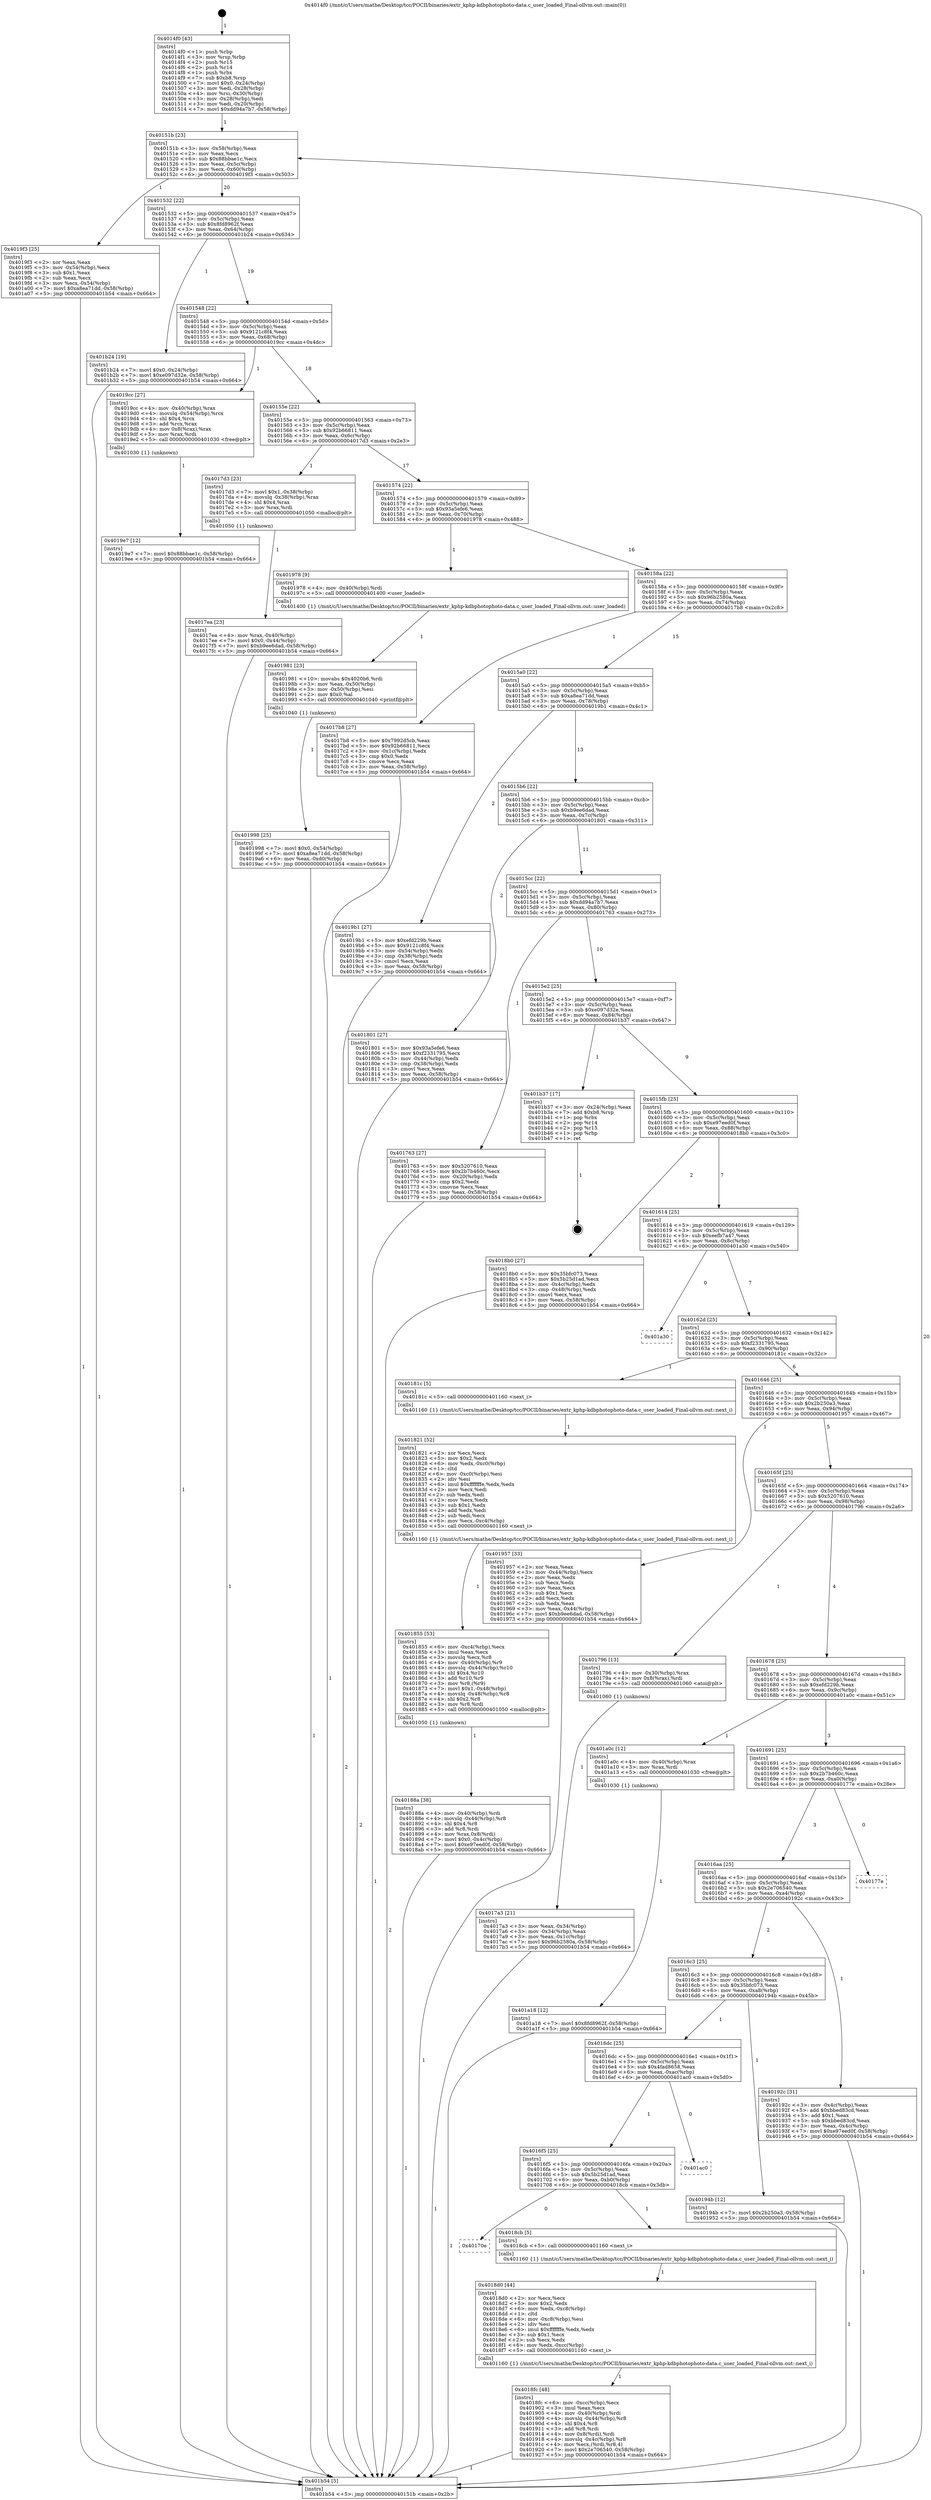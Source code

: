 digraph "0x4014f0" {
  label = "0x4014f0 (/mnt/c/Users/mathe/Desktop/tcc/POCII/binaries/extr_kphp-kdbphotophoto-data.c_user_loaded_Final-ollvm.out::main(0))"
  labelloc = "t"
  node[shape=record]

  Entry [label="",width=0.3,height=0.3,shape=circle,fillcolor=black,style=filled]
  "0x40151b" [label="{
     0x40151b [23]\l
     | [instrs]\l
     &nbsp;&nbsp;0x40151b \<+3\>: mov -0x58(%rbp),%eax\l
     &nbsp;&nbsp;0x40151e \<+2\>: mov %eax,%ecx\l
     &nbsp;&nbsp;0x401520 \<+6\>: sub $0x88bbae1c,%ecx\l
     &nbsp;&nbsp;0x401526 \<+3\>: mov %eax,-0x5c(%rbp)\l
     &nbsp;&nbsp;0x401529 \<+3\>: mov %ecx,-0x60(%rbp)\l
     &nbsp;&nbsp;0x40152c \<+6\>: je 00000000004019f3 \<main+0x503\>\l
  }"]
  "0x4019f3" [label="{
     0x4019f3 [25]\l
     | [instrs]\l
     &nbsp;&nbsp;0x4019f3 \<+2\>: xor %eax,%eax\l
     &nbsp;&nbsp;0x4019f5 \<+3\>: mov -0x54(%rbp),%ecx\l
     &nbsp;&nbsp;0x4019f8 \<+3\>: sub $0x1,%eax\l
     &nbsp;&nbsp;0x4019fb \<+2\>: sub %eax,%ecx\l
     &nbsp;&nbsp;0x4019fd \<+3\>: mov %ecx,-0x54(%rbp)\l
     &nbsp;&nbsp;0x401a00 \<+7\>: movl $0xa8ea71dd,-0x58(%rbp)\l
     &nbsp;&nbsp;0x401a07 \<+5\>: jmp 0000000000401b54 \<main+0x664\>\l
  }"]
  "0x401532" [label="{
     0x401532 [22]\l
     | [instrs]\l
     &nbsp;&nbsp;0x401532 \<+5\>: jmp 0000000000401537 \<main+0x47\>\l
     &nbsp;&nbsp;0x401537 \<+3\>: mov -0x5c(%rbp),%eax\l
     &nbsp;&nbsp;0x40153a \<+5\>: sub $0x8fd8962f,%eax\l
     &nbsp;&nbsp;0x40153f \<+3\>: mov %eax,-0x64(%rbp)\l
     &nbsp;&nbsp;0x401542 \<+6\>: je 0000000000401b24 \<main+0x634\>\l
  }"]
  Exit [label="",width=0.3,height=0.3,shape=circle,fillcolor=black,style=filled,peripheries=2]
  "0x401b24" [label="{
     0x401b24 [19]\l
     | [instrs]\l
     &nbsp;&nbsp;0x401b24 \<+7\>: movl $0x0,-0x24(%rbp)\l
     &nbsp;&nbsp;0x401b2b \<+7\>: movl $0xe097d32e,-0x58(%rbp)\l
     &nbsp;&nbsp;0x401b32 \<+5\>: jmp 0000000000401b54 \<main+0x664\>\l
  }"]
  "0x401548" [label="{
     0x401548 [22]\l
     | [instrs]\l
     &nbsp;&nbsp;0x401548 \<+5\>: jmp 000000000040154d \<main+0x5d\>\l
     &nbsp;&nbsp;0x40154d \<+3\>: mov -0x5c(%rbp),%eax\l
     &nbsp;&nbsp;0x401550 \<+5\>: sub $0x9121c8f4,%eax\l
     &nbsp;&nbsp;0x401555 \<+3\>: mov %eax,-0x68(%rbp)\l
     &nbsp;&nbsp;0x401558 \<+6\>: je 00000000004019cc \<main+0x4dc\>\l
  }"]
  "0x401a18" [label="{
     0x401a18 [12]\l
     | [instrs]\l
     &nbsp;&nbsp;0x401a18 \<+7\>: movl $0x8fd8962f,-0x58(%rbp)\l
     &nbsp;&nbsp;0x401a1f \<+5\>: jmp 0000000000401b54 \<main+0x664\>\l
  }"]
  "0x4019cc" [label="{
     0x4019cc [27]\l
     | [instrs]\l
     &nbsp;&nbsp;0x4019cc \<+4\>: mov -0x40(%rbp),%rax\l
     &nbsp;&nbsp;0x4019d0 \<+4\>: movslq -0x54(%rbp),%rcx\l
     &nbsp;&nbsp;0x4019d4 \<+4\>: shl $0x4,%rcx\l
     &nbsp;&nbsp;0x4019d8 \<+3\>: add %rcx,%rax\l
     &nbsp;&nbsp;0x4019db \<+4\>: mov 0x8(%rax),%rax\l
     &nbsp;&nbsp;0x4019df \<+3\>: mov %rax,%rdi\l
     &nbsp;&nbsp;0x4019e2 \<+5\>: call 0000000000401030 \<free@plt\>\l
     | [calls]\l
     &nbsp;&nbsp;0x401030 \{1\} (unknown)\l
  }"]
  "0x40155e" [label="{
     0x40155e [22]\l
     | [instrs]\l
     &nbsp;&nbsp;0x40155e \<+5\>: jmp 0000000000401563 \<main+0x73\>\l
     &nbsp;&nbsp;0x401563 \<+3\>: mov -0x5c(%rbp),%eax\l
     &nbsp;&nbsp;0x401566 \<+5\>: sub $0x92b66811,%eax\l
     &nbsp;&nbsp;0x40156b \<+3\>: mov %eax,-0x6c(%rbp)\l
     &nbsp;&nbsp;0x40156e \<+6\>: je 00000000004017d3 \<main+0x2e3\>\l
  }"]
  "0x4019e7" [label="{
     0x4019e7 [12]\l
     | [instrs]\l
     &nbsp;&nbsp;0x4019e7 \<+7\>: movl $0x88bbae1c,-0x58(%rbp)\l
     &nbsp;&nbsp;0x4019ee \<+5\>: jmp 0000000000401b54 \<main+0x664\>\l
  }"]
  "0x4017d3" [label="{
     0x4017d3 [23]\l
     | [instrs]\l
     &nbsp;&nbsp;0x4017d3 \<+7\>: movl $0x1,-0x38(%rbp)\l
     &nbsp;&nbsp;0x4017da \<+4\>: movslq -0x38(%rbp),%rax\l
     &nbsp;&nbsp;0x4017de \<+4\>: shl $0x4,%rax\l
     &nbsp;&nbsp;0x4017e2 \<+3\>: mov %rax,%rdi\l
     &nbsp;&nbsp;0x4017e5 \<+5\>: call 0000000000401050 \<malloc@plt\>\l
     | [calls]\l
     &nbsp;&nbsp;0x401050 \{1\} (unknown)\l
  }"]
  "0x401574" [label="{
     0x401574 [22]\l
     | [instrs]\l
     &nbsp;&nbsp;0x401574 \<+5\>: jmp 0000000000401579 \<main+0x89\>\l
     &nbsp;&nbsp;0x401579 \<+3\>: mov -0x5c(%rbp),%eax\l
     &nbsp;&nbsp;0x40157c \<+5\>: sub $0x93a5efe6,%eax\l
     &nbsp;&nbsp;0x401581 \<+3\>: mov %eax,-0x70(%rbp)\l
     &nbsp;&nbsp;0x401584 \<+6\>: je 0000000000401978 \<main+0x488\>\l
  }"]
  "0x401998" [label="{
     0x401998 [25]\l
     | [instrs]\l
     &nbsp;&nbsp;0x401998 \<+7\>: movl $0x0,-0x54(%rbp)\l
     &nbsp;&nbsp;0x40199f \<+7\>: movl $0xa8ea71dd,-0x58(%rbp)\l
     &nbsp;&nbsp;0x4019a6 \<+6\>: mov %eax,-0xd0(%rbp)\l
     &nbsp;&nbsp;0x4019ac \<+5\>: jmp 0000000000401b54 \<main+0x664\>\l
  }"]
  "0x401978" [label="{
     0x401978 [9]\l
     | [instrs]\l
     &nbsp;&nbsp;0x401978 \<+4\>: mov -0x40(%rbp),%rdi\l
     &nbsp;&nbsp;0x40197c \<+5\>: call 0000000000401400 \<user_loaded\>\l
     | [calls]\l
     &nbsp;&nbsp;0x401400 \{1\} (/mnt/c/Users/mathe/Desktop/tcc/POCII/binaries/extr_kphp-kdbphotophoto-data.c_user_loaded_Final-ollvm.out::user_loaded)\l
  }"]
  "0x40158a" [label="{
     0x40158a [22]\l
     | [instrs]\l
     &nbsp;&nbsp;0x40158a \<+5\>: jmp 000000000040158f \<main+0x9f\>\l
     &nbsp;&nbsp;0x40158f \<+3\>: mov -0x5c(%rbp),%eax\l
     &nbsp;&nbsp;0x401592 \<+5\>: sub $0x96b2580a,%eax\l
     &nbsp;&nbsp;0x401597 \<+3\>: mov %eax,-0x74(%rbp)\l
     &nbsp;&nbsp;0x40159a \<+6\>: je 00000000004017b8 \<main+0x2c8\>\l
  }"]
  "0x401981" [label="{
     0x401981 [23]\l
     | [instrs]\l
     &nbsp;&nbsp;0x401981 \<+10\>: movabs $0x4020b6,%rdi\l
     &nbsp;&nbsp;0x40198b \<+3\>: mov %eax,-0x50(%rbp)\l
     &nbsp;&nbsp;0x40198e \<+3\>: mov -0x50(%rbp),%esi\l
     &nbsp;&nbsp;0x401991 \<+2\>: mov $0x0,%al\l
     &nbsp;&nbsp;0x401993 \<+5\>: call 0000000000401040 \<printf@plt\>\l
     | [calls]\l
     &nbsp;&nbsp;0x401040 \{1\} (unknown)\l
  }"]
  "0x4017b8" [label="{
     0x4017b8 [27]\l
     | [instrs]\l
     &nbsp;&nbsp;0x4017b8 \<+5\>: mov $0x7992d5cb,%eax\l
     &nbsp;&nbsp;0x4017bd \<+5\>: mov $0x92b66811,%ecx\l
     &nbsp;&nbsp;0x4017c2 \<+3\>: mov -0x1c(%rbp),%edx\l
     &nbsp;&nbsp;0x4017c5 \<+3\>: cmp $0x0,%edx\l
     &nbsp;&nbsp;0x4017c8 \<+3\>: cmove %ecx,%eax\l
     &nbsp;&nbsp;0x4017cb \<+3\>: mov %eax,-0x58(%rbp)\l
     &nbsp;&nbsp;0x4017ce \<+5\>: jmp 0000000000401b54 \<main+0x664\>\l
  }"]
  "0x4015a0" [label="{
     0x4015a0 [22]\l
     | [instrs]\l
     &nbsp;&nbsp;0x4015a0 \<+5\>: jmp 00000000004015a5 \<main+0xb5\>\l
     &nbsp;&nbsp;0x4015a5 \<+3\>: mov -0x5c(%rbp),%eax\l
     &nbsp;&nbsp;0x4015a8 \<+5\>: sub $0xa8ea71dd,%eax\l
     &nbsp;&nbsp;0x4015ad \<+3\>: mov %eax,-0x78(%rbp)\l
     &nbsp;&nbsp;0x4015b0 \<+6\>: je 00000000004019b1 \<main+0x4c1\>\l
  }"]
  "0x4018fc" [label="{
     0x4018fc [48]\l
     | [instrs]\l
     &nbsp;&nbsp;0x4018fc \<+6\>: mov -0xcc(%rbp),%ecx\l
     &nbsp;&nbsp;0x401902 \<+3\>: imul %eax,%ecx\l
     &nbsp;&nbsp;0x401905 \<+4\>: mov -0x40(%rbp),%rdi\l
     &nbsp;&nbsp;0x401909 \<+4\>: movslq -0x44(%rbp),%r8\l
     &nbsp;&nbsp;0x40190d \<+4\>: shl $0x4,%r8\l
     &nbsp;&nbsp;0x401911 \<+3\>: add %r8,%rdi\l
     &nbsp;&nbsp;0x401914 \<+4\>: mov 0x8(%rdi),%rdi\l
     &nbsp;&nbsp;0x401918 \<+4\>: movslq -0x4c(%rbp),%r8\l
     &nbsp;&nbsp;0x40191c \<+4\>: mov %ecx,(%rdi,%r8,4)\l
     &nbsp;&nbsp;0x401920 \<+7\>: movl $0x2e706540,-0x58(%rbp)\l
     &nbsp;&nbsp;0x401927 \<+5\>: jmp 0000000000401b54 \<main+0x664\>\l
  }"]
  "0x4019b1" [label="{
     0x4019b1 [27]\l
     | [instrs]\l
     &nbsp;&nbsp;0x4019b1 \<+5\>: mov $0xefd229b,%eax\l
     &nbsp;&nbsp;0x4019b6 \<+5\>: mov $0x9121c8f4,%ecx\l
     &nbsp;&nbsp;0x4019bb \<+3\>: mov -0x54(%rbp),%edx\l
     &nbsp;&nbsp;0x4019be \<+3\>: cmp -0x38(%rbp),%edx\l
     &nbsp;&nbsp;0x4019c1 \<+3\>: cmovl %ecx,%eax\l
     &nbsp;&nbsp;0x4019c4 \<+3\>: mov %eax,-0x58(%rbp)\l
     &nbsp;&nbsp;0x4019c7 \<+5\>: jmp 0000000000401b54 \<main+0x664\>\l
  }"]
  "0x4015b6" [label="{
     0x4015b6 [22]\l
     | [instrs]\l
     &nbsp;&nbsp;0x4015b6 \<+5\>: jmp 00000000004015bb \<main+0xcb\>\l
     &nbsp;&nbsp;0x4015bb \<+3\>: mov -0x5c(%rbp),%eax\l
     &nbsp;&nbsp;0x4015be \<+5\>: sub $0xb9ee6dad,%eax\l
     &nbsp;&nbsp;0x4015c3 \<+3\>: mov %eax,-0x7c(%rbp)\l
     &nbsp;&nbsp;0x4015c6 \<+6\>: je 0000000000401801 \<main+0x311\>\l
  }"]
  "0x4018d0" [label="{
     0x4018d0 [44]\l
     | [instrs]\l
     &nbsp;&nbsp;0x4018d0 \<+2\>: xor %ecx,%ecx\l
     &nbsp;&nbsp;0x4018d2 \<+5\>: mov $0x2,%edx\l
     &nbsp;&nbsp;0x4018d7 \<+6\>: mov %edx,-0xc8(%rbp)\l
     &nbsp;&nbsp;0x4018dd \<+1\>: cltd\l
     &nbsp;&nbsp;0x4018de \<+6\>: mov -0xc8(%rbp),%esi\l
     &nbsp;&nbsp;0x4018e4 \<+2\>: idiv %esi\l
     &nbsp;&nbsp;0x4018e6 \<+6\>: imul $0xfffffffe,%edx,%edx\l
     &nbsp;&nbsp;0x4018ec \<+3\>: sub $0x1,%ecx\l
     &nbsp;&nbsp;0x4018ef \<+2\>: sub %ecx,%edx\l
     &nbsp;&nbsp;0x4018f1 \<+6\>: mov %edx,-0xcc(%rbp)\l
     &nbsp;&nbsp;0x4018f7 \<+5\>: call 0000000000401160 \<next_i\>\l
     | [calls]\l
     &nbsp;&nbsp;0x401160 \{1\} (/mnt/c/Users/mathe/Desktop/tcc/POCII/binaries/extr_kphp-kdbphotophoto-data.c_user_loaded_Final-ollvm.out::next_i)\l
  }"]
  "0x401801" [label="{
     0x401801 [27]\l
     | [instrs]\l
     &nbsp;&nbsp;0x401801 \<+5\>: mov $0x93a5efe6,%eax\l
     &nbsp;&nbsp;0x401806 \<+5\>: mov $0xf2331795,%ecx\l
     &nbsp;&nbsp;0x40180b \<+3\>: mov -0x44(%rbp),%edx\l
     &nbsp;&nbsp;0x40180e \<+3\>: cmp -0x38(%rbp),%edx\l
     &nbsp;&nbsp;0x401811 \<+3\>: cmovl %ecx,%eax\l
     &nbsp;&nbsp;0x401814 \<+3\>: mov %eax,-0x58(%rbp)\l
     &nbsp;&nbsp;0x401817 \<+5\>: jmp 0000000000401b54 \<main+0x664\>\l
  }"]
  "0x4015cc" [label="{
     0x4015cc [22]\l
     | [instrs]\l
     &nbsp;&nbsp;0x4015cc \<+5\>: jmp 00000000004015d1 \<main+0xe1\>\l
     &nbsp;&nbsp;0x4015d1 \<+3\>: mov -0x5c(%rbp),%eax\l
     &nbsp;&nbsp;0x4015d4 \<+5\>: sub $0xdd94a7b7,%eax\l
     &nbsp;&nbsp;0x4015d9 \<+3\>: mov %eax,-0x80(%rbp)\l
     &nbsp;&nbsp;0x4015dc \<+6\>: je 0000000000401763 \<main+0x273\>\l
  }"]
  "0x40170e" [label="{
     0x40170e\l
  }", style=dashed]
  "0x401763" [label="{
     0x401763 [27]\l
     | [instrs]\l
     &nbsp;&nbsp;0x401763 \<+5\>: mov $0x5207610,%eax\l
     &nbsp;&nbsp;0x401768 \<+5\>: mov $0x2b7b460c,%ecx\l
     &nbsp;&nbsp;0x40176d \<+3\>: mov -0x20(%rbp),%edx\l
     &nbsp;&nbsp;0x401770 \<+3\>: cmp $0x2,%edx\l
     &nbsp;&nbsp;0x401773 \<+3\>: cmovne %ecx,%eax\l
     &nbsp;&nbsp;0x401776 \<+3\>: mov %eax,-0x58(%rbp)\l
     &nbsp;&nbsp;0x401779 \<+5\>: jmp 0000000000401b54 \<main+0x664\>\l
  }"]
  "0x4015e2" [label="{
     0x4015e2 [25]\l
     | [instrs]\l
     &nbsp;&nbsp;0x4015e2 \<+5\>: jmp 00000000004015e7 \<main+0xf7\>\l
     &nbsp;&nbsp;0x4015e7 \<+3\>: mov -0x5c(%rbp),%eax\l
     &nbsp;&nbsp;0x4015ea \<+5\>: sub $0xe097d32e,%eax\l
     &nbsp;&nbsp;0x4015ef \<+6\>: mov %eax,-0x84(%rbp)\l
     &nbsp;&nbsp;0x4015f5 \<+6\>: je 0000000000401b37 \<main+0x647\>\l
  }"]
  "0x401b54" [label="{
     0x401b54 [5]\l
     | [instrs]\l
     &nbsp;&nbsp;0x401b54 \<+5\>: jmp 000000000040151b \<main+0x2b\>\l
  }"]
  "0x4014f0" [label="{
     0x4014f0 [43]\l
     | [instrs]\l
     &nbsp;&nbsp;0x4014f0 \<+1\>: push %rbp\l
     &nbsp;&nbsp;0x4014f1 \<+3\>: mov %rsp,%rbp\l
     &nbsp;&nbsp;0x4014f4 \<+2\>: push %r15\l
     &nbsp;&nbsp;0x4014f6 \<+2\>: push %r14\l
     &nbsp;&nbsp;0x4014f8 \<+1\>: push %rbx\l
     &nbsp;&nbsp;0x4014f9 \<+7\>: sub $0xb8,%rsp\l
     &nbsp;&nbsp;0x401500 \<+7\>: movl $0x0,-0x24(%rbp)\l
     &nbsp;&nbsp;0x401507 \<+3\>: mov %edi,-0x28(%rbp)\l
     &nbsp;&nbsp;0x40150a \<+4\>: mov %rsi,-0x30(%rbp)\l
     &nbsp;&nbsp;0x40150e \<+3\>: mov -0x28(%rbp),%edi\l
     &nbsp;&nbsp;0x401511 \<+3\>: mov %edi,-0x20(%rbp)\l
     &nbsp;&nbsp;0x401514 \<+7\>: movl $0xdd94a7b7,-0x58(%rbp)\l
  }"]
  "0x4018cb" [label="{
     0x4018cb [5]\l
     | [instrs]\l
     &nbsp;&nbsp;0x4018cb \<+5\>: call 0000000000401160 \<next_i\>\l
     | [calls]\l
     &nbsp;&nbsp;0x401160 \{1\} (/mnt/c/Users/mathe/Desktop/tcc/POCII/binaries/extr_kphp-kdbphotophoto-data.c_user_loaded_Final-ollvm.out::next_i)\l
  }"]
  "0x401b37" [label="{
     0x401b37 [17]\l
     | [instrs]\l
     &nbsp;&nbsp;0x401b37 \<+3\>: mov -0x24(%rbp),%eax\l
     &nbsp;&nbsp;0x401b3a \<+7\>: add $0xb8,%rsp\l
     &nbsp;&nbsp;0x401b41 \<+1\>: pop %rbx\l
     &nbsp;&nbsp;0x401b42 \<+2\>: pop %r14\l
     &nbsp;&nbsp;0x401b44 \<+2\>: pop %r15\l
     &nbsp;&nbsp;0x401b46 \<+1\>: pop %rbp\l
     &nbsp;&nbsp;0x401b47 \<+1\>: ret\l
  }"]
  "0x4015fb" [label="{
     0x4015fb [25]\l
     | [instrs]\l
     &nbsp;&nbsp;0x4015fb \<+5\>: jmp 0000000000401600 \<main+0x110\>\l
     &nbsp;&nbsp;0x401600 \<+3\>: mov -0x5c(%rbp),%eax\l
     &nbsp;&nbsp;0x401603 \<+5\>: sub $0xe97eed0f,%eax\l
     &nbsp;&nbsp;0x401608 \<+6\>: mov %eax,-0x88(%rbp)\l
     &nbsp;&nbsp;0x40160e \<+6\>: je 00000000004018b0 \<main+0x3c0\>\l
  }"]
  "0x4016f5" [label="{
     0x4016f5 [25]\l
     | [instrs]\l
     &nbsp;&nbsp;0x4016f5 \<+5\>: jmp 00000000004016fa \<main+0x20a\>\l
     &nbsp;&nbsp;0x4016fa \<+3\>: mov -0x5c(%rbp),%eax\l
     &nbsp;&nbsp;0x4016fd \<+5\>: sub $0x5b25d1ad,%eax\l
     &nbsp;&nbsp;0x401702 \<+6\>: mov %eax,-0xb0(%rbp)\l
     &nbsp;&nbsp;0x401708 \<+6\>: je 00000000004018cb \<main+0x3db\>\l
  }"]
  "0x4018b0" [label="{
     0x4018b0 [27]\l
     | [instrs]\l
     &nbsp;&nbsp;0x4018b0 \<+5\>: mov $0x35bfc073,%eax\l
     &nbsp;&nbsp;0x4018b5 \<+5\>: mov $0x5b25d1ad,%ecx\l
     &nbsp;&nbsp;0x4018ba \<+3\>: mov -0x4c(%rbp),%edx\l
     &nbsp;&nbsp;0x4018bd \<+3\>: cmp -0x48(%rbp),%edx\l
     &nbsp;&nbsp;0x4018c0 \<+3\>: cmovl %ecx,%eax\l
     &nbsp;&nbsp;0x4018c3 \<+3\>: mov %eax,-0x58(%rbp)\l
     &nbsp;&nbsp;0x4018c6 \<+5\>: jmp 0000000000401b54 \<main+0x664\>\l
  }"]
  "0x401614" [label="{
     0x401614 [25]\l
     | [instrs]\l
     &nbsp;&nbsp;0x401614 \<+5\>: jmp 0000000000401619 \<main+0x129\>\l
     &nbsp;&nbsp;0x401619 \<+3\>: mov -0x5c(%rbp),%eax\l
     &nbsp;&nbsp;0x40161c \<+5\>: sub $0xeefb7a47,%eax\l
     &nbsp;&nbsp;0x401621 \<+6\>: mov %eax,-0x8c(%rbp)\l
     &nbsp;&nbsp;0x401627 \<+6\>: je 0000000000401a30 \<main+0x540\>\l
  }"]
  "0x401ac0" [label="{
     0x401ac0\l
  }", style=dashed]
  "0x401a30" [label="{
     0x401a30\l
  }", style=dashed]
  "0x40162d" [label="{
     0x40162d [25]\l
     | [instrs]\l
     &nbsp;&nbsp;0x40162d \<+5\>: jmp 0000000000401632 \<main+0x142\>\l
     &nbsp;&nbsp;0x401632 \<+3\>: mov -0x5c(%rbp),%eax\l
     &nbsp;&nbsp;0x401635 \<+5\>: sub $0xf2331795,%eax\l
     &nbsp;&nbsp;0x40163a \<+6\>: mov %eax,-0x90(%rbp)\l
     &nbsp;&nbsp;0x401640 \<+6\>: je 000000000040181c \<main+0x32c\>\l
  }"]
  "0x4016dc" [label="{
     0x4016dc [25]\l
     | [instrs]\l
     &nbsp;&nbsp;0x4016dc \<+5\>: jmp 00000000004016e1 \<main+0x1f1\>\l
     &nbsp;&nbsp;0x4016e1 \<+3\>: mov -0x5c(%rbp),%eax\l
     &nbsp;&nbsp;0x4016e4 \<+5\>: sub $0x4fad8658,%eax\l
     &nbsp;&nbsp;0x4016e9 \<+6\>: mov %eax,-0xac(%rbp)\l
     &nbsp;&nbsp;0x4016ef \<+6\>: je 0000000000401ac0 \<main+0x5d0\>\l
  }"]
  "0x40181c" [label="{
     0x40181c [5]\l
     | [instrs]\l
     &nbsp;&nbsp;0x40181c \<+5\>: call 0000000000401160 \<next_i\>\l
     | [calls]\l
     &nbsp;&nbsp;0x401160 \{1\} (/mnt/c/Users/mathe/Desktop/tcc/POCII/binaries/extr_kphp-kdbphotophoto-data.c_user_loaded_Final-ollvm.out::next_i)\l
  }"]
  "0x401646" [label="{
     0x401646 [25]\l
     | [instrs]\l
     &nbsp;&nbsp;0x401646 \<+5\>: jmp 000000000040164b \<main+0x15b\>\l
     &nbsp;&nbsp;0x40164b \<+3\>: mov -0x5c(%rbp),%eax\l
     &nbsp;&nbsp;0x40164e \<+5\>: sub $0x2b250a3,%eax\l
     &nbsp;&nbsp;0x401653 \<+6\>: mov %eax,-0x94(%rbp)\l
     &nbsp;&nbsp;0x401659 \<+6\>: je 0000000000401957 \<main+0x467\>\l
  }"]
  "0x40194b" [label="{
     0x40194b [12]\l
     | [instrs]\l
     &nbsp;&nbsp;0x40194b \<+7\>: movl $0x2b250a3,-0x58(%rbp)\l
     &nbsp;&nbsp;0x401952 \<+5\>: jmp 0000000000401b54 \<main+0x664\>\l
  }"]
  "0x401957" [label="{
     0x401957 [33]\l
     | [instrs]\l
     &nbsp;&nbsp;0x401957 \<+2\>: xor %eax,%eax\l
     &nbsp;&nbsp;0x401959 \<+3\>: mov -0x44(%rbp),%ecx\l
     &nbsp;&nbsp;0x40195c \<+2\>: mov %eax,%edx\l
     &nbsp;&nbsp;0x40195e \<+2\>: sub %ecx,%edx\l
     &nbsp;&nbsp;0x401960 \<+2\>: mov %eax,%ecx\l
     &nbsp;&nbsp;0x401962 \<+3\>: sub $0x1,%ecx\l
     &nbsp;&nbsp;0x401965 \<+2\>: add %ecx,%edx\l
     &nbsp;&nbsp;0x401967 \<+2\>: sub %edx,%eax\l
     &nbsp;&nbsp;0x401969 \<+3\>: mov %eax,-0x44(%rbp)\l
     &nbsp;&nbsp;0x40196c \<+7\>: movl $0xb9ee6dad,-0x58(%rbp)\l
     &nbsp;&nbsp;0x401973 \<+5\>: jmp 0000000000401b54 \<main+0x664\>\l
  }"]
  "0x40165f" [label="{
     0x40165f [25]\l
     | [instrs]\l
     &nbsp;&nbsp;0x40165f \<+5\>: jmp 0000000000401664 \<main+0x174\>\l
     &nbsp;&nbsp;0x401664 \<+3\>: mov -0x5c(%rbp),%eax\l
     &nbsp;&nbsp;0x401667 \<+5\>: sub $0x5207610,%eax\l
     &nbsp;&nbsp;0x40166c \<+6\>: mov %eax,-0x98(%rbp)\l
     &nbsp;&nbsp;0x401672 \<+6\>: je 0000000000401796 \<main+0x2a6\>\l
  }"]
  "0x4016c3" [label="{
     0x4016c3 [25]\l
     | [instrs]\l
     &nbsp;&nbsp;0x4016c3 \<+5\>: jmp 00000000004016c8 \<main+0x1d8\>\l
     &nbsp;&nbsp;0x4016c8 \<+3\>: mov -0x5c(%rbp),%eax\l
     &nbsp;&nbsp;0x4016cb \<+5\>: sub $0x35bfc073,%eax\l
     &nbsp;&nbsp;0x4016d0 \<+6\>: mov %eax,-0xa8(%rbp)\l
     &nbsp;&nbsp;0x4016d6 \<+6\>: je 000000000040194b \<main+0x45b\>\l
  }"]
  "0x401796" [label="{
     0x401796 [13]\l
     | [instrs]\l
     &nbsp;&nbsp;0x401796 \<+4\>: mov -0x30(%rbp),%rax\l
     &nbsp;&nbsp;0x40179a \<+4\>: mov 0x8(%rax),%rdi\l
     &nbsp;&nbsp;0x40179e \<+5\>: call 0000000000401060 \<atoi@plt\>\l
     | [calls]\l
     &nbsp;&nbsp;0x401060 \{1\} (unknown)\l
  }"]
  "0x401678" [label="{
     0x401678 [25]\l
     | [instrs]\l
     &nbsp;&nbsp;0x401678 \<+5\>: jmp 000000000040167d \<main+0x18d\>\l
     &nbsp;&nbsp;0x40167d \<+3\>: mov -0x5c(%rbp),%eax\l
     &nbsp;&nbsp;0x401680 \<+5\>: sub $0xefd229b,%eax\l
     &nbsp;&nbsp;0x401685 \<+6\>: mov %eax,-0x9c(%rbp)\l
     &nbsp;&nbsp;0x40168b \<+6\>: je 0000000000401a0c \<main+0x51c\>\l
  }"]
  "0x4017a3" [label="{
     0x4017a3 [21]\l
     | [instrs]\l
     &nbsp;&nbsp;0x4017a3 \<+3\>: mov %eax,-0x34(%rbp)\l
     &nbsp;&nbsp;0x4017a6 \<+3\>: mov -0x34(%rbp),%eax\l
     &nbsp;&nbsp;0x4017a9 \<+3\>: mov %eax,-0x1c(%rbp)\l
     &nbsp;&nbsp;0x4017ac \<+7\>: movl $0x96b2580a,-0x58(%rbp)\l
     &nbsp;&nbsp;0x4017b3 \<+5\>: jmp 0000000000401b54 \<main+0x664\>\l
  }"]
  "0x4017ea" [label="{
     0x4017ea [23]\l
     | [instrs]\l
     &nbsp;&nbsp;0x4017ea \<+4\>: mov %rax,-0x40(%rbp)\l
     &nbsp;&nbsp;0x4017ee \<+7\>: movl $0x0,-0x44(%rbp)\l
     &nbsp;&nbsp;0x4017f5 \<+7\>: movl $0xb9ee6dad,-0x58(%rbp)\l
     &nbsp;&nbsp;0x4017fc \<+5\>: jmp 0000000000401b54 \<main+0x664\>\l
  }"]
  "0x401821" [label="{
     0x401821 [52]\l
     | [instrs]\l
     &nbsp;&nbsp;0x401821 \<+2\>: xor %ecx,%ecx\l
     &nbsp;&nbsp;0x401823 \<+5\>: mov $0x2,%edx\l
     &nbsp;&nbsp;0x401828 \<+6\>: mov %edx,-0xc0(%rbp)\l
     &nbsp;&nbsp;0x40182e \<+1\>: cltd\l
     &nbsp;&nbsp;0x40182f \<+6\>: mov -0xc0(%rbp),%esi\l
     &nbsp;&nbsp;0x401835 \<+2\>: idiv %esi\l
     &nbsp;&nbsp;0x401837 \<+6\>: imul $0xfffffffe,%edx,%edx\l
     &nbsp;&nbsp;0x40183d \<+2\>: mov %ecx,%edi\l
     &nbsp;&nbsp;0x40183f \<+2\>: sub %edx,%edi\l
     &nbsp;&nbsp;0x401841 \<+2\>: mov %ecx,%edx\l
     &nbsp;&nbsp;0x401843 \<+3\>: sub $0x1,%edx\l
     &nbsp;&nbsp;0x401846 \<+2\>: add %edx,%edi\l
     &nbsp;&nbsp;0x401848 \<+2\>: sub %edi,%ecx\l
     &nbsp;&nbsp;0x40184a \<+6\>: mov %ecx,-0xc4(%rbp)\l
     &nbsp;&nbsp;0x401850 \<+5\>: call 0000000000401160 \<next_i\>\l
     | [calls]\l
     &nbsp;&nbsp;0x401160 \{1\} (/mnt/c/Users/mathe/Desktop/tcc/POCII/binaries/extr_kphp-kdbphotophoto-data.c_user_loaded_Final-ollvm.out::next_i)\l
  }"]
  "0x401855" [label="{
     0x401855 [53]\l
     | [instrs]\l
     &nbsp;&nbsp;0x401855 \<+6\>: mov -0xc4(%rbp),%ecx\l
     &nbsp;&nbsp;0x40185b \<+3\>: imul %eax,%ecx\l
     &nbsp;&nbsp;0x40185e \<+3\>: movslq %ecx,%r8\l
     &nbsp;&nbsp;0x401861 \<+4\>: mov -0x40(%rbp),%r9\l
     &nbsp;&nbsp;0x401865 \<+4\>: movslq -0x44(%rbp),%r10\l
     &nbsp;&nbsp;0x401869 \<+4\>: shl $0x4,%r10\l
     &nbsp;&nbsp;0x40186d \<+3\>: add %r10,%r9\l
     &nbsp;&nbsp;0x401870 \<+3\>: mov %r8,(%r9)\l
     &nbsp;&nbsp;0x401873 \<+7\>: movl $0x1,-0x48(%rbp)\l
     &nbsp;&nbsp;0x40187a \<+4\>: movslq -0x48(%rbp),%r8\l
     &nbsp;&nbsp;0x40187e \<+4\>: shl $0x2,%r8\l
     &nbsp;&nbsp;0x401882 \<+3\>: mov %r8,%rdi\l
     &nbsp;&nbsp;0x401885 \<+5\>: call 0000000000401050 \<malloc@plt\>\l
     | [calls]\l
     &nbsp;&nbsp;0x401050 \{1\} (unknown)\l
  }"]
  "0x40188a" [label="{
     0x40188a [38]\l
     | [instrs]\l
     &nbsp;&nbsp;0x40188a \<+4\>: mov -0x40(%rbp),%rdi\l
     &nbsp;&nbsp;0x40188e \<+4\>: movslq -0x44(%rbp),%r8\l
     &nbsp;&nbsp;0x401892 \<+4\>: shl $0x4,%r8\l
     &nbsp;&nbsp;0x401896 \<+3\>: add %r8,%rdi\l
     &nbsp;&nbsp;0x401899 \<+4\>: mov %rax,0x8(%rdi)\l
     &nbsp;&nbsp;0x40189d \<+7\>: movl $0x0,-0x4c(%rbp)\l
     &nbsp;&nbsp;0x4018a4 \<+7\>: movl $0xe97eed0f,-0x58(%rbp)\l
     &nbsp;&nbsp;0x4018ab \<+5\>: jmp 0000000000401b54 \<main+0x664\>\l
  }"]
  "0x40192c" [label="{
     0x40192c [31]\l
     | [instrs]\l
     &nbsp;&nbsp;0x40192c \<+3\>: mov -0x4c(%rbp),%eax\l
     &nbsp;&nbsp;0x40192f \<+5\>: add $0xbbed83cd,%eax\l
     &nbsp;&nbsp;0x401934 \<+3\>: add $0x1,%eax\l
     &nbsp;&nbsp;0x401937 \<+5\>: sub $0xbbed83cd,%eax\l
     &nbsp;&nbsp;0x40193c \<+3\>: mov %eax,-0x4c(%rbp)\l
     &nbsp;&nbsp;0x40193f \<+7\>: movl $0xe97eed0f,-0x58(%rbp)\l
     &nbsp;&nbsp;0x401946 \<+5\>: jmp 0000000000401b54 \<main+0x664\>\l
  }"]
  "0x401a0c" [label="{
     0x401a0c [12]\l
     | [instrs]\l
     &nbsp;&nbsp;0x401a0c \<+4\>: mov -0x40(%rbp),%rax\l
     &nbsp;&nbsp;0x401a10 \<+3\>: mov %rax,%rdi\l
     &nbsp;&nbsp;0x401a13 \<+5\>: call 0000000000401030 \<free@plt\>\l
     | [calls]\l
     &nbsp;&nbsp;0x401030 \{1\} (unknown)\l
  }"]
  "0x401691" [label="{
     0x401691 [25]\l
     | [instrs]\l
     &nbsp;&nbsp;0x401691 \<+5\>: jmp 0000000000401696 \<main+0x1a6\>\l
     &nbsp;&nbsp;0x401696 \<+3\>: mov -0x5c(%rbp),%eax\l
     &nbsp;&nbsp;0x401699 \<+5\>: sub $0x2b7b460c,%eax\l
     &nbsp;&nbsp;0x40169e \<+6\>: mov %eax,-0xa0(%rbp)\l
     &nbsp;&nbsp;0x4016a4 \<+6\>: je 000000000040177e \<main+0x28e\>\l
  }"]
  "0x4016aa" [label="{
     0x4016aa [25]\l
     | [instrs]\l
     &nbsp;&nbsp;0x4016aa \<+5\>: jmp 00000000004016af \<main+0x1bf\>\l
     &nbsp;&nbsp;0x4016af \<+3\>: mov -0x5c(%rbp),%eax\l
     &nbsp;&nbsp;0x4016b2 \<+5\>: sub $0x2e706540,%eax\l
     &nbsp;&nbsp;0x4016b7 \<+6\>: mov %eax,-0xa4(%rbp)\l
     &nbsp;&nbsp;0x4016bd \<+6\>: je 000000000040192c \<main+0x43c\>\l
  }"]
  "0x40177e" [label="{
     0x40177e\l
  }", style=dashed]
  Entry -> "0x4014f0" [label=" 1"]
  "0x40151b" -> "0x4019f3" [label=" 1"]
  "0x40151b" -> "0x401532" [label=" 20"]
  "0x401b37" -> Exit [label=" 1"]
  "0x401532" -> "0x401b24" [label=" 1"]
  "0x401532" -> "0x401548" [label=" 19"]
  "0x401b24" -> "0x401b54" [label=" 1"]
  "0x401548" -> "0x4019cc" [label=" 1"]
  "0x401548" -> "0x40155e" [label=" 18"]
  "0x401a18" -> "0x401b54" [label=" 1"]
  "0x40155e" -> "0x4017d3" [label=" 1"]
  "0x40155e" -> "0x401574" [label=" 17"]
  "0x401a0c" -> "0x401a18" [label=" 1"]
  "0x401574" -> "0x401978" [label=" 1"]
  "0x401574" -> "0x40158a" [label=" 16"]
  "0x4019f3" -> "0x401b54" [label=" 1"]
  "0x40158a" -> "0x4017b8" [label=" 1"]
  "0x40158a" -> "0x4015a0" [label=" 15"]
  "0x4019e7" -> "0x401b54" [label=" 1"]
  "0x4015a0" -> "0x4019b1" [label=" 2"]
  "0x4015a0" -> "0x4015b6" [label=" 13"]
  "0x4019cc" -> "0x4019e7" [label=" 1"]
  "0x4015b6" -> "0x401801" [label=" 2"]
  "0x4015b6" -> "0x4015cc" [label=" 11"]
  "0x4019b1" -> "0x401b54" [label=" 2"]
  "0x4015cc" -> "0x401763" [label=" 1"]
  "0x4015cc" -> "0x4015e2" [label=" 10"]
  "0x401763" -> "0x401b54" [label=" 1"]
  "0x4014f0" -> "0x40151b" [label=" 1"]
  "0x401b54" -> "0x40151b" [label=" 20"]
  "0x401998" -> "0x401b54" [label=" 1"]
  "0x4015e2" -> "0x401b37" [label=" 1"]
  "0x4015e2" -> "0x4015fb" [label=" 9"]
  "0x401981" -> "0x401998" [label=" 1"]
  "0x4015fb" -> "0x4018b0" [label=" 2"]
  "0x4015fb" -> "0x401614" [label=" 7"]
  "0x401957" -> "0x401b54" [label=" 1"]
  "0x401614" -> "0x401a30" [label=" 0"]
  "0x401614" -> "0x40162d" [label=" 7"]
  "0x40194b" -> "0x401b54" [label=" 1"]
  "0x40162d" -> "0x40181c" [label=" 1"]
  "0x40162d" -> "0x401646" [label=" 6"]
  "0x4018fc" -> "0x401b54" [label=" 1"]
  "0x401646" -> "0x401957" [label=" 1"]
  "0x401646" -> "0x40165f" [label=" 5"]
  "0x4018d0" -> "0x4018fc" [label=" 1"]
  "0x40165f" -> "0x401796" [label=" 1"]
  "0x40165f" -> "0x401678" [label=" 4"]
  "0x401796" -> "0x4017a3" [label=" 1"]
  "0x4017a3" -> "0x401b54" [label=" 1"]
  "0x4017b8" -> "0x401b54" [label=" 1"]
  "0x4017d3" -> "0x4017ea" [label=" 1"]
  "0x4017ea" -> "0x401b54" [label=" 1"]
  "0x401801" -> "0x401b54" [label=" 2"]
  "0x40181c" -> "0x401821" [label=" 1"]
  "0x401821" -> "0x401855" [label=" 1"]
  "0x401855" -> "0x40188a" [label=" 1"]
  "0x40188a" -> "0x401b54" [label=" 1"]
  "0x4018b0" -> "0x401b54" [label=" 2"]
  "0x4016f5" -> "0x40170e" [label=" 0"]
  "0x401678" -> "0x401a0c" [label=" 1"]
  "0x401678" -> "0x401691" [label=" 3"]
  "0x4016f5" -> "0x4018cb" [label=" 1"]
  "0x401691" -> "0x40177e" [label=" 0"]
  "0x401691" -> "0x4016aa" [label=" 3"]
  "0x401978" -> "0x401981" [label=" 1"]
  "0x4016aa" -> "0x40192c" [label=" 1"]
  "0x4016aa" -> "0x4016c3" [label=" 2"]
  "0x4018cb" -> "0x4018d0" [label=" 1"]
  "0x4016c3" -> "0x40194b" [label=" 1"]
  "0x4016c3" -> "0x4016dc" [label=" 1"]
  "0x40192c" -> "0x401b54" [label=" 1"]
  "0x4016dc" -> "0x401ac0" [label=" 0"]
  "0x4016dc" -> "0x4016f5" [label=" 1"]
}
